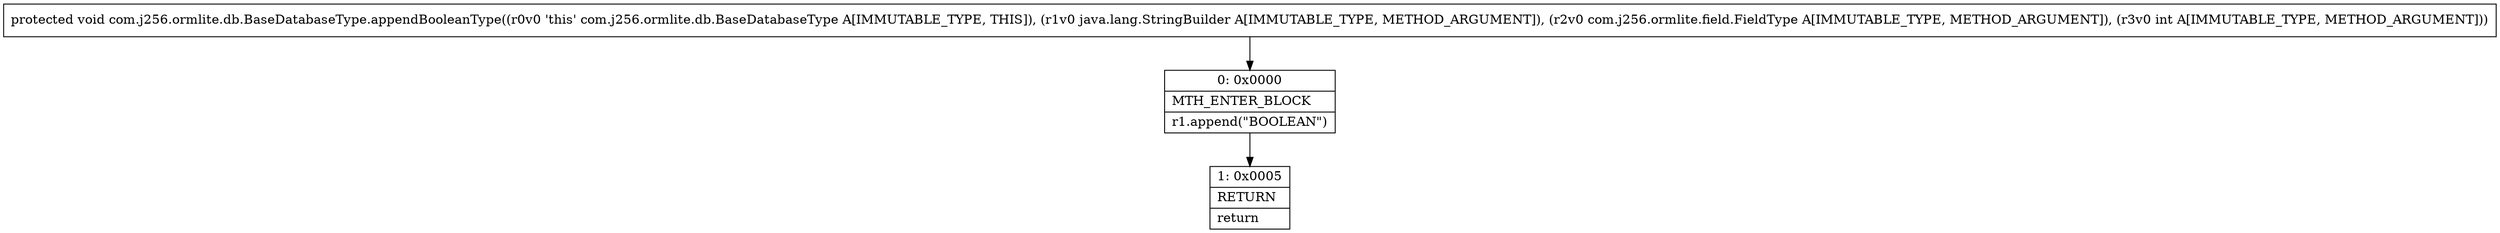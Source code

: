 digraph "CFG forcom.j256.ormlite.db.BaseDatabaseType.appendBooleanType(Ljava\/lang\/StringBuilder;Lcom\/j256\/ormlite\/field\/FieldType;I)V" {
Node_0 [shape=record,label="{0\:\ 0x0000|MTH_ENTER_BLOCK\l|r1.append(\"BOOLEAN\")\l}"];
Node_1 [shape=record,label="{1\:\ 0x0005|RETURN\l|return\l}"];
MethodNode[shape=record,label="{protected void com.j256.ormlite.db.BaseDatabaseType.appendBooleanType((r0v0 'this' com.j256.ormlite.db.BaseDatabaseType A[IMMUTABLE_TYPE, THIS]), (r1v0 java.lang.StringBuilder A[IMMUTABLE_TYPE, METHOD_ARGUMENT]), (r2v0 com.j256.ormlite.field.FieldType A[IMMUTABLE_TYPE, METHOD_ARGUMENT]), (r3v0 int A[IMMUTABLE_TYPE, METHOD_ARGUMENT])) }"];
MethodNode -> Node_0;
Node_0 -> Node_1;
}

